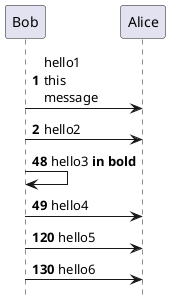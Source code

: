 {
  "sha1": "gp4vca613mdc0knifnhzfmrso6kaa10",
  "insertion": {
    "when": "2024-06-01T09:03:08.131Z",
    "user": "plantuml@gmail.com"
  }
}
@startuml
autonumber
hide footbox

Bob -> Alice : hello1\nthis\nmessage
Bob -> Alice : hello2
autonumber 48
Bob -> Bob : hello3 **in bold**
Bob -> Alice : hello4
autonumber 120 10
Bob -> Alice : hello5
Bob -> Alice : hello6

@enduml
